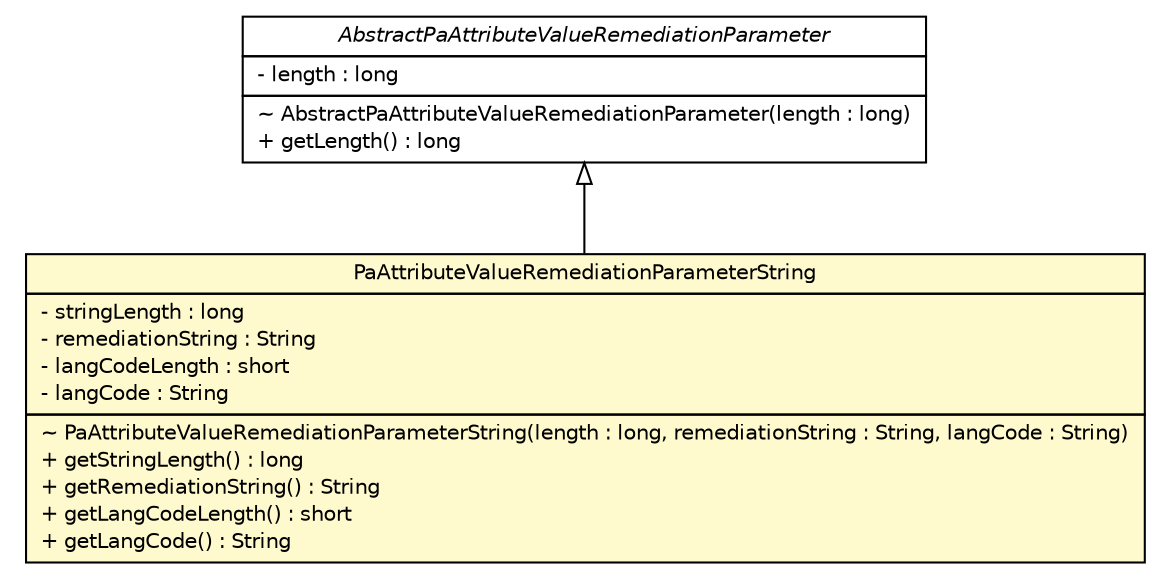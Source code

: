 #!/usr/local/bin/dot
#
# Class diagram 
# Generated by UMLGraph version R5_6 (http://www.umlgraph.org/)
#

digraph G {
	edge [fontname="Helvetica",fontsize=10,labelfontname="Helvetica",labelfontsize=10];
	node [fontname="Helvetica",fontsize=10,shape=plaintext];
	nodesep=0.25;
	ranksep=0.5;
	// org.ietf.nea.pa.attribute.util.AbstractPaAttributeValueRemediationParameter
	c81445 [label=<<table title="org.ietf.nea.pa.attribute.util.AbstractPaAttributeValueRemediationParameter" border="0" cellborder="1" cellspacing="0" cellpadding="2" port="p" href="./AbstractPaAttributeValueRemediationParameter.html">
		<tr><td><table border="0" cellspacing="0" cellpadding="1">
<tr><td align="center" balign="center"><font face="Helvetica-Oblique"> AbstractPaAttributeValueRemediationParameter </font></td></tr>
		</table></td></tr>
		<tr><td><table border="0" cellspacing="0" cellpadding="1">
<tr><td align="left" balign="left"> - length : long </td></tr>
		</table></td></tr>
		<tr><td><table border="0" cellspacing="0" cellpadding="1">
<tr><td align="left" balign="left"> ~ AbstractPaAttributeValueRemediationParameter(length : long) </td></tr>
<tr><td align="left" balign="left"> + getLength() : long </td></tr>
		</table></td></tr>
		</table>>, URL="./AbstractPaAttributeValueRemediationParameter.html", fontname="Helvetica", fontcolor="black", fontsize=10.0];
	// org.ietf.nea.pa.attribute.util.PaAttributeValueRemediationParameterString
	c81459 [label=<<table title="org.ietf.nea.pa.attribute.util.PaAttributeValueRemediationParameterString" border="0" cellborder="1" cellspacing="0" cellpadding="2" port="p" bgcolor="lemonChiffon" href="./PaAttributeValueRemediationParameterString.html">
		<tr><td><table border="0" cellspacing="0" cellpadding="1">
<tr><td align="center" balign="center"> PaAttributeValueRemediationParameterString </td></tr>
		</table></td></tr>
		<tr><td><table border="0" cellspacing="0" cellpadding="1">
<tr><td align="left" balign="left"> - stringLength : long </td></tr>
<tr><td align="left" balign="left"> - remediationString : String </td></tr>
<tr><td align="left" balign="left"> - langCodeLength : short </td></tr>
<tr><td align="left" balign="left"> - langCode : String </td></tr>
		</table></td></tr>
		<tr><td><table border="0" cellspacing="0" cellpadding="1">
<tr><td align="left" balign="left"> ~ PaAttributeValueRemediationParameterString(length : long, remediationString : String, langCode : String) </td></tr>
<tr><td align="left" balign="left"> + getStringLength() : long </td></tr>
<tr><td align="left" balign="left"> + getRemediationString() : String </td></tr>
<tr><td align="left" balign="left"> + getLangCodeLength() : short </td></tr>
<tr><td align="left" balign="left"> + getLangCode() : String </td></tr>
		</table></td></tr>
		</table>>, URL="./PaAttributeValueRemediationParameterString.html", fontname="Helvetica", fontcolor="black", fontsize=10.0];
	//org.ietf.nea.pa.attribute.util.PaAttributeValueRemediationParameterString extends org.ietf.nea.pa.attribute.util.AbstractPaAttributeValueRemediationParameter
	c81445:p -> c81459:p [dir=back,arrowtail=empty];
}

